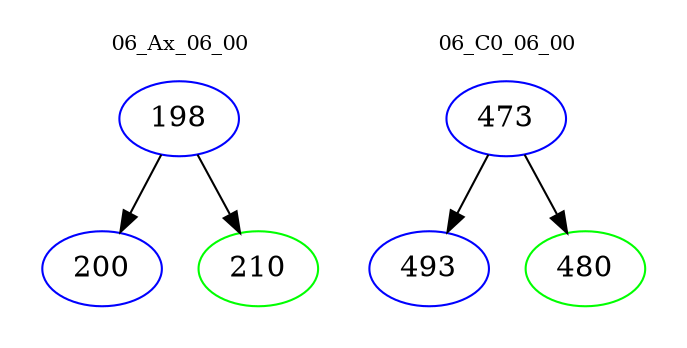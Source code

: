 digraph{
subgraph cluster_0 {
color = white
label = "06_Ax_06_00";
fontsize=10;
T0_198 [label="198", color="blue"]
T0_198 -> T0_200 [color="black"]
T0_200 [label="200", color="blue"]
T0_198 -> T0_210 [color="black"]
T0_210 [label="210", color="green"]
}
subgraph cluster_1 {
color = white
label = "06_C0_06_00";
fontsize=10;
T1_473 [label="473", color="blue"]
T1_473 -> T1_493 [color="black"]
T1_493 [label="493", color="blue"]
T1_473 -> T1_480 [color="black"]
T1_480 [label="480", color="green"]
}
}
